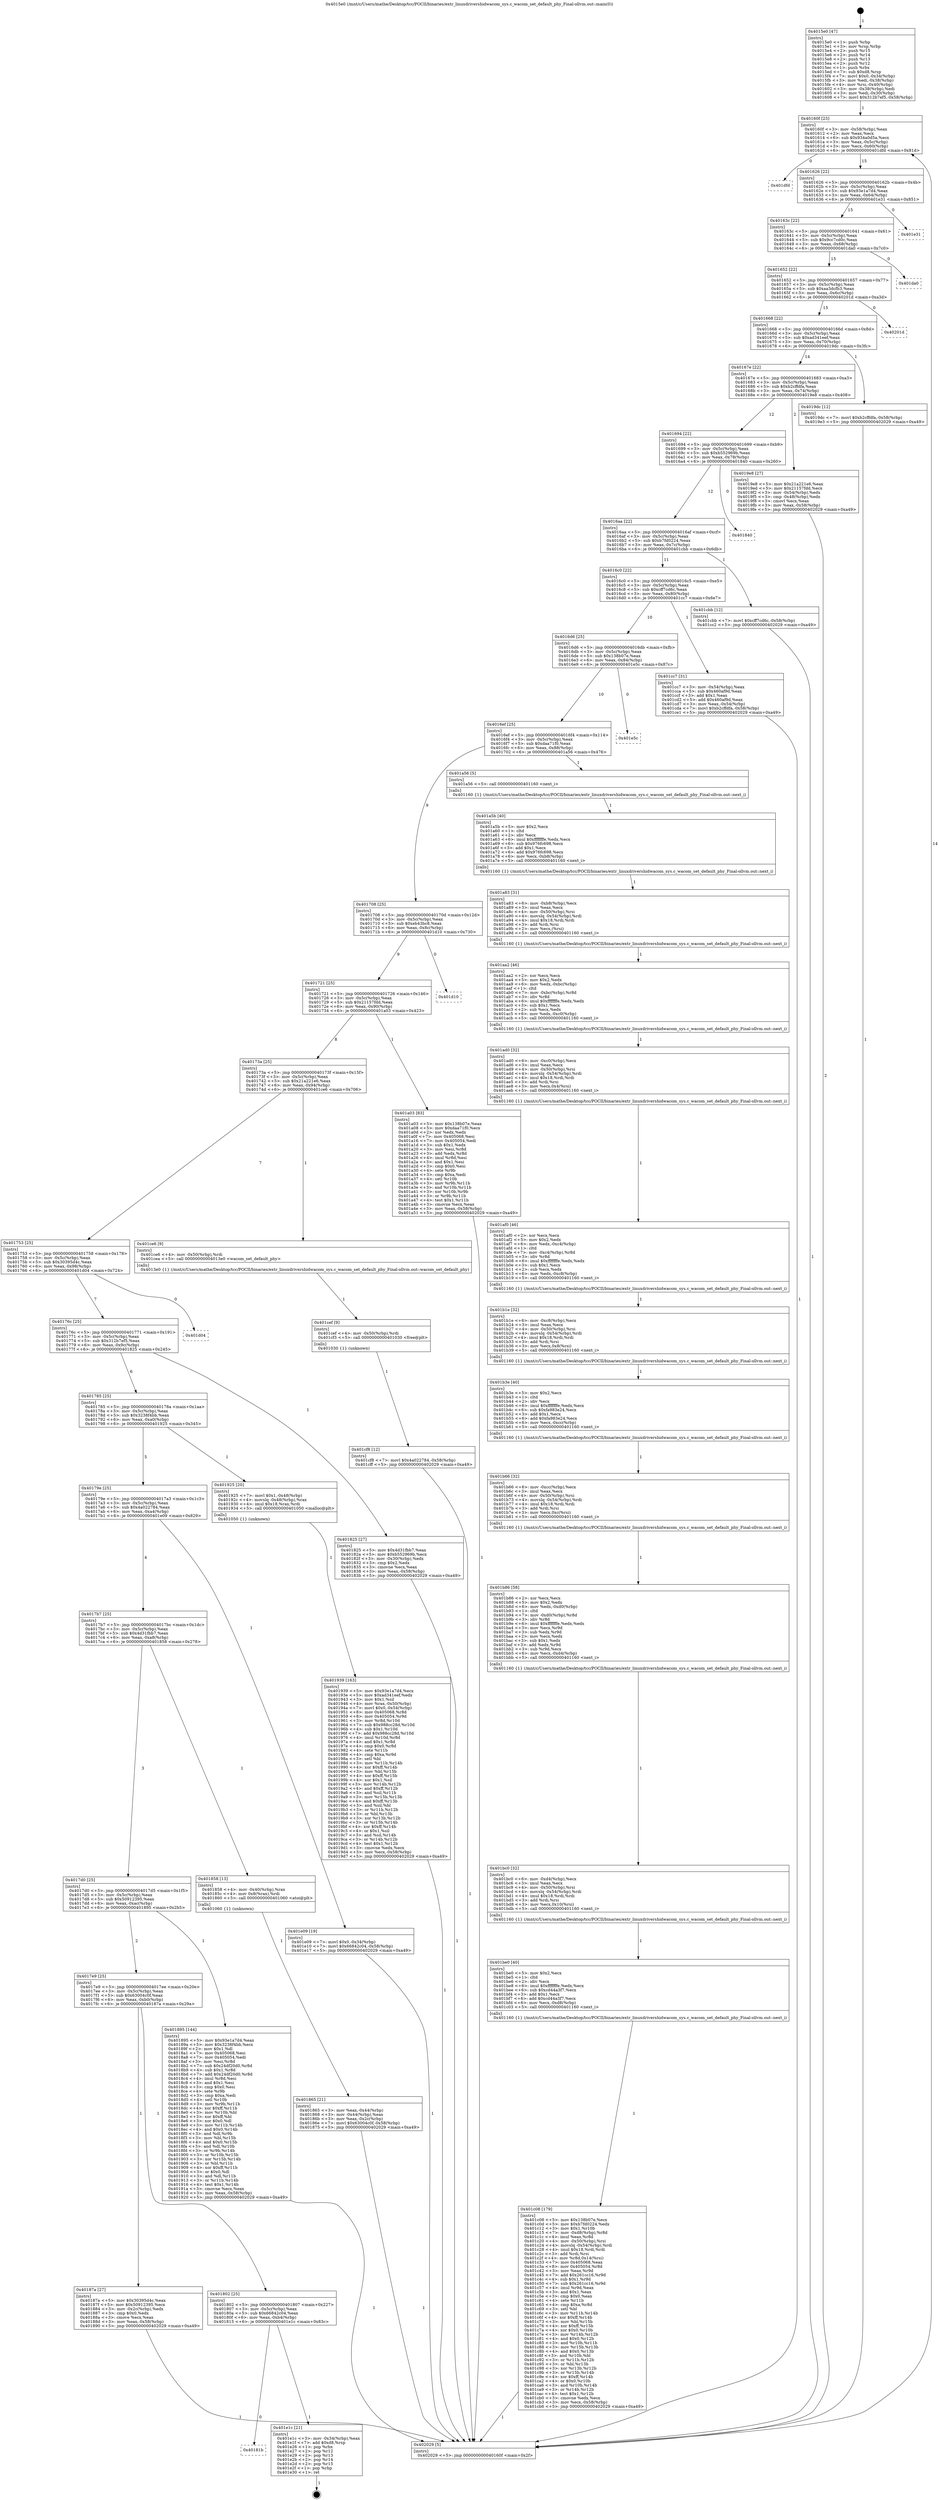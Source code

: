 digraph "0x4015e0" {
  label = "0x4015e0 (/mnt/c/Users/mathe/Desktop/tcc/POCII/binaries/extr_linuxdrivershidwacom_sys.c_wacom_set_default_phy_Final-ollvm.out::main(0))"
  labelloc = "t"
  node[shape=record]

  Entry [label="",width=0.3,height=0.3,shape=circle,fillcolor=black,style=filled]
  "0x40160f" [label="{
     0x40160f [23]\l
     | [instrs]\l
     &nbsp;&nbsp;0x40160f \<+3\>: mov -0x58(%rbp),%eax\l
     &nbsp;&nbsp;0x401612 \<+2\>: mov %eax,%ecx\l
     &nbsp;&nbsp;0x401614 \<+6\>: sub $0x934a0d5a,%ecx\l
     &nbsp;&nbsp;0x40161a \<+3\>: mov %eax,-0x5c(%rbp)\l
     &nbsp;&nbsp;0x40161d \<+3\>: mov %ecx,-0x60(%rbp)\l
     &nbsp;&nbsp;0x401620 \<+6\>: je 0000000000401dfd \<main+0x81d\>\l
  }"]
  "0x401dfd" [label="{
     0x401dfd\l
  }", style=dashed]
  "0x401626" [label="{
     0x401626 [22]\l
     | [instrs]\l
     &nbsp;&nbsp;0x401626 \<+5\>: jmp 000000000040162b \<main+0x4b\>\l
     &nbsp;&nbsp;0x40162b \<+3\>: mov -0x5c(%rbp),%eax\l
     &nbsp;&nbsp;0x40162e \<+5\>: sub $0x93e1a7d4,%eax\l
     &nbsp;&nbsp;0x401633 \<+3\>: mov %eax,-0x64(%rbp)\l
     &nbsp;&nbsp;0x401636 \<+6\>: je 0000000000401e31 \<main+0x851\>\l
  }"]
  Exit [label="",width=0.3,height=0.3,shape=circle,fillcolor=black,style=filled,peripheries=2]
  "0x401e31" [label="{
     0x401e31\l
  }", style=dashed]
  "0x40163c" [label="{
     0x40163c [22]\l
     | [instrs]\l
     &nbsp;&nbsp;0x40163c \<+5\>: jmp 0000000000401641 \<main+0x61\>\l
     &nbsp;&nbsp;0x401641 \<+3\>: mov -0x5c(%rbp),%eax\l
     &nbsp;&nbsp;0x401644 \<+5\>: sub $0x9cc7cd0c,%eax\l
     &nbsp;&nbsp;0x401649 \<+3\>: mov %eax,-0x68(%rbp)\l
     &nbsp;&nbsp;0x40164c \<+6\>: je 0000000000401da0 \<main+0x7c0\>\l
  }"]
  "0x40181b" [label="{
     0x40181b\l
  }", style=dashed]
  "0x401da0" [label="{
     0x401da0\l
  }", style=dashed]
  "0x401652" [label="{
     0x401652 [22]\l
     | [instrs]\l
     &nbsp;&nbsp;0x401652 \<+5\>: jmp 0000000000401657 \<main+0x77\>\l
     &nbsp;&nbsp;0x401657 \<+3\>: mov -0x5c(%rbp),%eax\l
     &nbsp;&nbsp;0x40165a \<+5\>: sub $0xaa3dcfb3,%eax\l
     &nbsp;&nbsp;0x40165f \<+3\>: mov %eax,-0x6c(%rbp)\l
     &nbsp;&nbsp;0x401662 \<+6\>: je 000000000040201d \<main+0xa3d\>\l
  }"]
  "0x401e1c" [label="{
     0x401e1c [21]\l
     | [instrs]\l
     &nbsp;&nbsp;0x401e1c \<+3\>: mov -0x34(%rbp),%eax\l
     &nbsp;&nbsp;0x401e1f \<+7\>: add $0xd8,%rsp\l
     &nbsp;&nbsp;0x401e26 \<+1\>: pop %rbx\l
     &nbsp;&nbsp;0x401e27 \<+2\>: pop %r12\l
     &nbsp;&nbsp;0x401e29 \<+2\>: pop %r13\l
     &nbsp;&nbsp;0x401e2b \<+2\>: pop %r14\l
     &nbsp;&nbsp;0x401e2d \<+2\>: pop %r15\l
     &nbsp;&nbsp;0x401e2f \<+1\>: pop %rbp\l
     &nbsp;&nbsp;0x401e30 \<+1\>: ret\l
  }"]
  "0x40201d" [label="{
     0x40201d\l
  }", style=dashed]
  "0x401668" [label="{
     0x401668 [22]\l
     | [instrs]\l
     &nbsp;&nbsp;0x401668 \<+5\>: jmp 000000000040166d \<main+0x8d\>\l
     &nbsp;&nbsp;0x40166d \<+3\>: mov -0x5c(%rbp),%eax\l
     &nbsp;&nbsp;0x401670 \<+5\>: sub $0xad341eef,%eax\l
     &nbsp;&nbsp;0x401675 \<+3\>: mov %eax,-0x70(%rbp)\l
     &nbsp;&nbsp;0x401678 \<+6\>: je 00000000004019dc \<main+0x3fc\>\l
  }"]
  "0x401cf8" [label="{
     0x401cf8 [12]\l
     | [instrs]\l
     &nbsp;&nbsp;0x401cf8 \<+7\>: movl $0x4a022784,-0x58(%rbp)\l
     &nbsp;&nbsp;0x401cff \<+5\>: jmp 0000000000402029 \<main+0xa49\>\l
  }"]
  "0x4019dc" [label="{
     0x4019dc [12]\l
     | [instrs]\l
     &nbsp;&nbsp;0x4019dc \<+7\>: movl $0xb2cffdfa,-0x58(%rbp)\l
     &nbsp;&nbsp;0x4019e3 \<+5\>: jmp 0000000000402029 \<main+0xa49\>\l
  }"]
  "0x40167e" [label="{
     0x40167e [22]\l
     | [instrs]\l
     &nbsp;&nbsp;0x40167e \<+5\>: jmp 0000000000401683 \<main+0xa3\>\l
     &nbsp;&nbsp;0x401683 \<+3\>: mov -0x5c(%rbp),%eax\l
     &nbsp;&nbsp;0x401686 \<+5\>: sub $0xb2cffdfa,%eax\l
     &nbsp;&nbsp;0x40168b \<+3\>: mov %eax,-0x74(%rbp)\l
     &nbsp;&nbsp;0x40168e \<+6\>: je 00000000004019e8 \<main+0x408\>\l
  }"]
  "0x401cef" [label="{
     0x401cef [9]\l
     | [instrs]\l
     &nbsp;&nbsp;0x401cef \<+4\>: mov -0x50(%rbp),%rdi\l
     &nbsp;&nbsp;0x401cf3 \<+5\>: call 0000000000401030 \<free@plt\>\l
     | [calls]\l
     &nbsp;&nbsp;0x401030 \{1\} (unknown)\l
  }"]
  "0x4019e8" [label="{
     0x4019e8 [27]\l
     | [instrs]\l
     &nbsp;&nbsp;0x4019e8 \<+5\>: mov $0x21a221e6,%eax\l
     &nbsp;&nbsp;0x4019ed \<+5\>: mov $0x21157fdd,%ecx\l
     &nbsp;&nbsp;0x4019f2 \<+3\>: mov -0x54(%rbp),%edx\l
     &nbsp;&nbsp;0x4019f5 \<+3\>: cmp -0x48(%rbp),%edx\l
     &nbsp;&nbsp;0x4019f8 \<+3\>: cmovl %ecx,%eax\l
     &nbsp;&nbsp;0x4019fb \<+3\>: mov %eax,-0x58(%rbp)\l
     &nbsp;&nbsp;0x4019fe \<+5\>: jmp 0000000000402029 \<main+0xa49\>\l
  }"]
  "0x401694" [label="{
     0x401694 [22]\l
     | [instrs]\l
     &nbsp;&nbsp;0x401694 \<+5\>: jmp 0000000000401699 \<main+0xb9\>\l
     &nbsp;&nbsp;0x401699 \<+3\>: mov -0x5c(%rbp),%eax\l
     &nbsp;&nbsp;0x40169c \<+5\>: sub $0xb552969b,%eax\l
     &nbsp;&nbsp;0x4016a1 \<+3\>: mov %eax,-0x78(%rbp)\l
     &nbsp;&nbsp;0x4016a4 \<+6\>: je 0000000000401840 \<main+0x260\>\l
  }"]
  "0x401c08" [label="{
     0x401c08 [179]\l
     | [instrs]\l
     &nbsp;&nbsp;0x401c08 \<+5\>: mov $0x138b07e,%ecx\l
     &nbsp;&nbsp;0x401c0d \<+5\>: mov $0xb7fd0224,%edx\l
     &nbsp;&nbsp;0x401c12 \<+3\>: mov $0x1,%r10b\l
     &nbsp;&nbsp;0x401c15 \<+7\>: mov -0xd8(%rbp),%r8d\l
     &nbsp;&nbsp;0x401c1c \<+4\>: imul %eax,%r8d\l
     &nbsp;&nbsp;0x401c20 \<+4\>: mov -0x50(%rbp),%rsi\l
     &nbsp;&nbsp;0x401c24 \<+4\>: movslq -0x54(%rbp),%rdi\l
     &nbsp;&nbsp;0x401c28 \<+4\>: imul $0x18,%rdi,%rdi\l
     &nbsp;&nbsp;0x401c2c \<+3\>: add %rdi,%rsi\l
     &nbsp;&nbsp;0x401c2f \<+4\>: mov %r8d,0x14(%rsi)\l
     &nbsp;&nbsp;0x401c33 \<+7\>: mov 0x405068,%eax\l
     &nbsp;&nbsp;0x401c3a \<+8\>: mov 0x405054,%r8d\l
     &nbsp;&nbsp;0x401c42 \<+3\>: mov %eax,%r9d\l
     &nbsp;&nbsp;0x401c45 \<+7\>: add $0x261cc16,%r9d\l
     &nbsp;&nbsp;0x401c4c \<+4\>: sub $0x1,%r9d\l
     &nbsp;&nbsp;0x401c50 \<+7\>: sub $0x261cc16,%r9d\l
     &nbsp;&nbsp;0x401c57 \<+4\>: imul %r9d,%eax\l
     &nbsp;&nbsp;0x401c5b \<+3\>: and $0x1,%eax\l
     &nbsp;&nbsp;0x401c5e \<+3\>: cmp $0x0,%eax\l
     &nbsp;&nbsp;0x401c61 \<+4\>: sete %r11b\l
     &nbsp;&nbsp;0x401c65 \<+4\>: cmp $0xa,%r8d\l
     &nbsp;&nbsp;0x401c69 \<+3\>: setl %bl\l
     &nbsp;&nbsp;0x401c6c \<+3\>: mov %r11b,%r14b\l
     &nbsp;&nbsp;0x401c6f \<+4\>: xor $0xff,%r14b\l
     &nbsp;&nbsp;0x401c73 \<+3\>: mov %bl,%r15b\l
     &nbsp;&nbsp;0x401c76 \<+4\>: xor $0xff,%r15b\l
     &nbsp;&nbsp;0x401c7a \<+4\>: xor $0x0,%r10b\l
     &nbsp;&nbsp;0x401c7e \<+3\>: mov %r14b,%r12b\l
     &nbsp;&nbsp;0x401c81 \<+4\>: and $0x0,%r12b\l
     &nbsp;&nbsp;0x401c85 \<+3\>: and %r10b,%r11b\l
     &nbsp;&nbsp;0x401c88 \<+3\>: mov %r15b,%r13b\l
     &nbsp;&nbsp;0x401c8b \<+4\>: and $0x0,%r13b\l
     &nbsp;&nbsp;0x401c8f \<+3\>: and %r10b,%bl\l
     &nbsp;&nbsp;0x401c92 \<+3\>: or %r11b,%r12b\l
     &nbsp;&nbsp;0x401c95 \<+3\>: or %bl,%r13b\l
     &nbsp;&nbsp;0x401c98 \<+3\>: xor %r13b,%r12b\l
     &nbsp;&nbsp;0x401c9b \<+3\>: or %r15b,%r14b\l
     &nbsp;&nbsp;0x401c9e \<+4\>: xor $0xff,%r14b\l
     &nbsp;&nbsp;0x401ca2 \<+4\>: or $0x0,%r10b\l
     &nbsp;&nbsp;0x401ca6 \<+3\>: and %r10b,%r14b\l
     &nbsp;&nbsp;0x401ca9 \<+3\>: or %r14b,%r12b\l
     &nbsp;&nbsp;0x401cac \<+4\>: test $0x1,%r12b\l
     &nbsp;&nbsp;0x401cb0 \<+3\>: cmovne %edx,%ecx\l
     &nbsp;&nbsp;0x401cb3 \<+3\>: mov %ecx,-0x58(%rbp)\l
     &nbsp;&nbsp;0x401cb6 \<+5\>: jmp 0000000000402029 \<main+0xa49\>\l
  }"]
  "0x401840" [label="{
     0x401840\l
  }", style=dashed]
  "0x4016aa" [label="{
     0x4016aa [22]\l
     | [instrs]\l
     &nbsp;&nbsp;0x4016aa \<+5\>: jmp 00000000004016af \<main+0xcf\>\l
     &nbsp;&nbsp;0x4016af \<+3\>: mov -0x5c(%rbp),%eax\l
     &nbsp;&nbsp;0x4016b2 \<+5\>: sub $0xb7fd0224,%eax\l
     &nbsp;&nbsp;0x4016b7 \<+3\>: mov %eax,-0x7c(%rbp)\l
     &nbsp;&nbsp;0x4016ba \<+6\>: je 0000000000401cbb \<main+0x6db\>\l
  }"]
  "0x401be0" [label="{
     0x401be0 [40]\l
     | [instrs]\l
     &nbsp;&nbsp;0x401be0 \<+5\>: mov $0x2,%ecx\l
     &nbsp;&nbsp;0x401be5 \<+1\>: cltd\l
     &nbsp;&nbsp;0x401be6 \<+2\>: idiv %ecx\l
     &nbsp;&nbsp;0x401be8 \<+6\>: imul $0xfffffffe,%edx,%ecx\l
     &nbsp;&nbsp;0x401bee \<+6\>: sub $0xcd44a3f7,%ecx\l
     &nbsp;&nbsp;0x401bf4 \<+3\>: add $0x1,%ecx\l
     &nbsp;&nbsp;0x401bf7 \<+6\>: add $0xcd44a3f7,%ecx\l
     &nbsp;&nbsp;0x401bfd \<+6\>: mov %ecx,-0xd8(%rbp)\l
     &nbsp;&nbsp;0x401c03 \<+5\>: call 0000000000401160 \<next_i\>\l
     | [calls]\l
     &nbsp;&nbsp;0x401160 \{1\} (/mnt/c/Users/mathe/Desktop/tcc/POCII/binaries/extr_linuxdrivershidwacom_sys.c_wacom_set_default_phy_Final-ollvm.out::next_i)\l
  }"]
  "0x401cbb" [label="{
     0x401cbb [12]\l
     | [instrs]\l
     &nbsp;&nbsp;0x401cbb \<+7\>: movl $0xcff7cd6c,-0x58(%rbp)\l
     &nbsp;&nbsp;0x401cc2 \<+5\>: jmp 0000000000402029 \<main+0xa49\>\l
  }"]
  "0x4016c0" [label="{
     0x4016c0 [22]\l
     | [instrs]\l
     &nbsp;&nbsp;0x4016c0 \<+5\>: jmp 00000000004016c5 \<main+0xe5\>\l
     &nbsp;&nbsp;0x4016c5 \<+3\>: mov -0x5c(%rbp),%eax\l
     &nbsp;&nbsp;0x4016c8 \<+5\>: sub $0xcff7cd6c,%eax\l
     &nbsp;&nbsp;0x4016cd \<+3\>: mov %eax,-0x80(%rbp)\l
     &nbsp;&nbsp;0x4016d0 \<+6\>: je 0000000000401cc7 \<main+0x6e7\>\l
  }"]
  "0x401bc0" [label="{
     0x401bc0 [32]\l
     | [instrs]\l
     &nbsp;&nbsp;0x401bc0 \<+6\>: mov -0xd4(%rbp),%ecx\l
     &nbsp;&nbsp;0x401bc6 \<+3\>: imul %eax,%ecx\l
     &nbsp;&nbsp;0x401bc9 \<+4\>: mov -0x50(%rbp),%rsi\l
     &nbsp;&nbsp;0x401bcd \<+4\>: movslq -0x54(%rbp),%rdi\l
     &nbsp;&nbsp;0x401bd1 \<+4\>: imul $0x18,%rdi,%rdi\l
     &nbsp;&nbsp;0x401bd5 \<+3\>: add %rdi,%rsi\l
     &nbsp;&nbsp;0x401bd8 \<+3\>: mov %ecx,0x10(%rsi)\l
     &nbsp;&nbsp;0x401bdb \<+5\>: call 0000000000401160 \<next_i\>\l
     | [calls]\l
     &nbsp;&nbsp;0x401160 \{1\} (/mnt/c/Users/mathe/Desktop/tcc/POCII/binaries/extr_linuxdrivershidwacom_sys.c_wacom_set_default_phy_Final-ollvm.out::next_i)\l
  }"]
  "0x401cc7" [label="{
     0x401cc7 [31]\l
     | [instrs]\l
     &nbsp;&nbsp;0x401cc7 \<+3\>: mov -0x54(%rbp),%eax\l
     &nbsp;&nbsp;0x401cca \<+5\>: sub $0x460af9d,%eax\l
     &nbsp;&nbsp;0x401ccf \<+3\>: add $0x1,%eax\l
     &nbsp;&nbsp;0x401cd2 \<+5\>: add $0x460af9d,%eax\l
     &nbsp;&nbsp;0x401cd7 \<+3\>: mov %eax,-0x54(%rbp)\l
     &nbsp;&nbsp;0x401cda \<+7\>: movl $0xb2cffdfa,-0x58(%rbp)\l
     &nbsp;&nbsp;0x401ce1 \<+5\>: jmp 0000000000402029 \<main+0xa49\>\l
  }"]
  "0x4016d6" [label="{
     0x4016d6 [25]\l
     | [instrs]\l
     &nbsp;&nbsp;0x4016d6 \<+5\>: jmp 00000000004016db \<main+0xfb\>\l
     &nbsp;&nbsp;0x4016db \<+3\>: mov -0x5c(%rbp),%eax\l
     &nbsp;&nbsp;0x4016de \<+5\>: sub $0x138b07e,%eax\l
     &nbsp;&nbsp;0x4016e3 \<+6\>: mov %eax,-0x84(%rbp)\l
     &nbsp;&nbsp;0x4016e9 \<+6\>: je 0000000000401e5c \<main+0x87c\>\l
  }"]
  "0x401b86" [label="{
     0x401b86 [58]\l
     | [instrs]\l
     &nbsp;&nbsp;0x401b86 \<+2\>: xor %ecx,%ecx\l
     &nbsp;&nbsp;0x401b88 \<+5\>: mov $0x2,%edx\l
     &nbsp;&nbsp;0x401b8d \<+6\>: mov %edx,-0xd0(%rbp)\l
     &nbsp;&nbsp;0x401b93 \<+1\>: cltd\l
     &nbsp;&nbsp;0x401b94 \<+7\>: mov -0xd0(%rbp),%r8d\l
     &nbsp;&nbsp;0x401b9b \<+3\>: idiv %r8d\l
     &nbsp;&nbsp;0x401b9e \<+6\>: imul $0xfffffffe,%edx,%edx\l
     &nbsp;&nbsp;0x401ba4 \<+3\>: mov %ecx,%r9d\l
     &nbsp;&nbsp;0x401ba7 \<+3\>: sub %edx,%r9d\l
     &nbsp;&nbsp;0x401baa \<+2\>: mov %ecx,%edx\l
     &nbsp;&nbsp;0x401bac \<+3\>: sub $0x1,%edx\l
     &nbsp;&nbsp;0x401baf \<+3\>: add %edx,%r9d\l
     &nbsp;&nbsp;0x401bb2 \<+3\>: sub %r9d,%ecx\l
     &nbsp;&nbsp;0x401bb5 \<+6\>: mov %ecx,-0xd4(%rbp)\l
     &nbsp;&nbsp;0x401bbb \<+5\>: call 0000000000401160 \<next_i\>\l
     | [calls]\l
     &nbsp;&nbsp;0x401160 \{1\} (/mnt/c/Users/mathe/Desktop/tcc/POCII/binaries/extr_linuxdrivershidwacom_sys.c_wacom_set_default_phy_Final-ollvm.out::next_i)\l
  }"]
  "0x401e5c" [label="{
     0x401e5c\l
  }", style=dashed]
  "0x4016ef" [label="{
     0x4016ef [25]\l
     | [instrs]\l
     &nbsp;&nbsp;0x4016ef \<+5\>: jmp 00000000004016f4 \<main+0x114\>\l
     &nbsp;&nbsp;0x4016f4 \<+3\>: mov -0x5c(%rbp),%eax\l
     &nbsp;&nbsp;0x4016f7 \<+5\>: sub $0xdaa71f0,%eax\l
     &nbsp;&nbsp;0x4016fc \<+6\>: mov %eax,-0x88(%rbp)\l
     &nbsp;&nbsp;0x401702 \<+6\>: je 0000000000401a56 \<main+0x476\>\l
  }"]
  "0x401b66" [label="{
     0x401b66 [32]\l
     | [instrs]\l
     &nbsp;&nbsp;0x401b66 \<+6\>: mov -0xcc(%rbp),%ecx\l
     &nbsp;&nbsp;0x401b6c \<+3\>: imul %eax,%ecx\l
     &nbsp;&nbsp;0x401b6f \<+4\>: mov -0x50(%rbp),%rsi\l
     &nbsp;&nbsp;0x401b73 \<+4\>: movslq -0x54(%rbp),%rdi\l
     &nbsp;&nbsp;0x401b77 \<+4\>: imul $0x18,%rdi,%rdi\l
     &nbsp;&nbsp;0x401b7b \<+3\>: add %rdi,%rsi\l
     &nbsp;&nbsp;0x401b7e \<+3\>: mov %ecx,0xc(%rsi)\l
     &nbsp;&nbsp;0x401b81 \<+5\>: call 0000000000401160 \<next_i\>\l
     | [calls]\l
     &nbsp;&nbsp;0x401160 \{1\} (/mnt/c/Users/mathe/Desktop/tcc/POCII/binaries/extr_linuxdrivershidwacom_sys.c_wacom_set_default_phy_Final-ollvm.out::next_i)\l
  }"]
  "0x401a56" [label="{
     0x401a56 [5]\l
     | [instrs]\l
     &nbsp;&nbsp;0x401a56 \<+5\>: call 0000000000401160 \<next_i\>\l
     | [calls]\l
     &nbsp;&nbsp;0x401160 \{1\} (/mnt/c/Users/mathe/Desktop/tcc/POCII/binaries/extr_linuxdrivershidwacom_sys.c_wacom_set_default_phy_Final-ollvm.out::next_i)\l
  }"]
  "0x401708" [label="{
     0x401708 [25]\l
     | [instrs]\l
     &nbsp;&nbsp;0x401708 \<+5\>: jmp 000000000040170d \<main+0x12d\>\l
     &nbsp;&nbsp;0x40170d \<+3\>: mov -0x5c(%rbp),%eax\l
     &nbsp;&nbsp;0x401710 \<+5\>: sub $0xeb43bc8,%eax\l
     &nbsp;&nbsp;0x401715 \<+6\>: mov %eax,-0x8c(%rbp)\l
     &nbsp;&nbsp;0x40171b \<+6\>: je 0000000000401d10 \<main+0x730\>\l
  }"]
  "0x401b3e" [label="{
     0x401b3e [40]\l
     | [instrs]\l
     &nbsp;&nbsp;0x401b3e \<+5\>: mov $0x2,%ecx\l
     &nbsp;&nbsp;0x401b43 \<+1\>: cltd\l
     &nbsp;&nbsp;0x401b44 \<+2\>: idiv %ecx\l
     &nbsp;&nbsp;0x401b46 \<+6\>: imul $0xfffffffe,%edx,%ecx\l
     &nbsp;&nbsp;0x401b4c \<+6\>: sub $0xfa983e24,%ecx\l
     &nbsp;&nbsp;0x401b52 \<+3\>: add $0x1,%ecx\l
     &nbsp;&nbsp;0x401b55 \<+6\>: add $0xfa983e24,%ecx\l
     &nbsp;&nbsp;0x401b5b \<+6\>: mov %ecx,-0xcc(%rbp)\l
     &nbsp;&nbsp;0x401b61 \<+5\>: call 0000000000401160 \<next_i\>\l
     | [calls]\l
     &nbsp;&nbsp;0x401160 \{1\} (/mnt/c/Users/mathe/Desktop/tcc/POCII/binaries/extr_linuxdrivershidwacom_sys.c_wacom_set_default_phy_Final-ollvm.out::next_i)\l
  }"]
  "0x401d10" [label="{
     0x401d10\l
  }", style=dashed]
  "0x401721" [label="{
     0x401721 [25]\l
     | [instrs]\l
     &nbsp;&nbsp;0x401721 \<+5\>: jmp 0000000000401726 \<main+0x146\>\l
     &nbsp;&nbsp;0x401726 \<+3\>: mov -0x5c(%rbp),%eax\l
     &nbsp;&nbsp;0x401729 \<+5\>: sub $0x21157fdd,%eax\l
     &nbsp;&nbsp;0x40172e \<+6\>: mov %eax,-0x90(%rbp)\l
     &nbsp;&nbsp;0x401734 \<+6\>: je 0000000000401a03 \<main+0x423\>\l
  }"]
  "0x401b1e" [label="{
     0x401b1e [32]\l
     | [instrs]\l
     &nbsp;&nbsp;0x401b1e \<+6\>: mov -0xc8(%rbp),%ecx\l
     &nbsp;&nbsp;0x401b24 \<+3\>: imul %eax,%ecx\l
     &nbsp;&nbsp;0x401b27 \<+4\>: mov -0x50(%rbp),%rsi\l
     &nbsp;&nbsp;0x401b2b \<+4\>: movslq -0x54(%rbp),%rdi\l
     &nbsp;&nbsp;0x401b2f \<+4\>: imul $0x18,%rdi,%rdi\l
     &nbsp;&nbsp;0x401b33 \<+3\>: add %rdi,%rsi\l
     &nbsp;&nbsp;0x401b36 \<+3\>: mov %ecx,0x8(%rsi)\l
     &nbsp;&nbsp;0x401b39 \<+5\>: call 0000000000401160 \<next_i\>\l
     | [calls]\l
     &nbsp;&nbsp;0x401160 \{1\} (/mnt/c/Users/mathe/Desktop/tcc/POCII/binaries/extr_linuxdrivershidwacom_sys.c_wacom_set_default_phy_Final-ollvm.out::next_i)\l
  }"]
  "0x401a03" [label="{
     0x401a03 [83]\l
     | [instrs]\l
     &nbsp;&nbsp;0x401a03 \<+5\>: mov $0x138b07e,%eax\l
     &nbsp;&nbsp;0x401a08 \<+5\>: mov $0xdaa71f0,%ecx\l
     &nbsp;&nbsp;0x401a0d \<+2\>: xor %edx,%edx\l
     &nbsp;&nbsp;0x401a0f \<+7\>: mov 0x405068,%esi\l
     &nbsp;&nbsp;0x401a16 \<+7\>: mov 0x405054,%edi\l
     &nbsp;&nbsp;0x401a1d \<+3\>: sub $0x1,%edx\l
     &nbsp;&nbsp;0x401a20 \<+3\>: mov %esi,%r8d\l
     &nbsp;&nbsp;0x401a23 \<+3\>: add %edx,%r8d\l
     &nbsp;&nbsp;0x401a26 \<+4\>: imul %r8d,%esi\l
     &nbsp;&nbsp;0x401a2a \<+3\>: and $0x1,%esi\l
     &nbsp;&nbsp;0x401a2d \<+3\>: cmp $0x0,%esi\l
     &nbsp;&nbsp;0x401a30 \<+4\>: sete %r9b\l
     &nbsp;&nbsp;0x401a34 \<+3\>: cmp $0xa,%edi\l
     &nbsp;&nbsp;0x401a37 \<+4\>: setl %r10b\l
     &nbsp;&nbsp;0x401a3b \<+3\>: mov %r9b,%r11b\l
     &nbsp;&nbsp;0x401a3e \<+3\>: and %r10b,%r11b\l
     &nbsp;&nbsp;0x401a41 \<+3\>: xor %r10b,%r9b\l
     &nbsp;&nbsp;0x401a44 \<+3\>: or %r9b,%r11b\l
     &nbsp;&nbsp;0x401a47 \<+4\>: test $0x1,%r11b\l
     &nbsp;&nbsp;0x401a4b \<+3\>: cmovne %ecx,%eax\l
     &nbsp;&nbsp;0x401a4e \<+3\>: mov %eax,-0x58(%rbp)\l
     &nbsp;&nbsp;0x401a51 \<+5\>: jmp 0000000000402029 \<main+0xa49\>\l
  }"]
  "0x40173a" [label="{
     0x40173a [25]\l
     | [instrs]\l
     &nbsp;&nbsp;0x40173a \<+5\>: jmp 000000000040173f \<main+0x15f\>\l
     &nbsp;&nbsp;0x40173f \<+3\>: mov -0x5c(%rbp),%eax\l
     &nbsp;&nbsp;0x401742 \<+5\>: sub $0x21a221e6,%eax\l
     &nbsp;&nbsp;0x401747 \<+6\>: mov %eax,-0x94(%rbp)\l
     &nbsp;&nbsp;0x40174d \<+6\>: je 0000000000401ce6 \<main+0x706\>\l
  }"]
  "0x401af0" [label="{
     0x401af0 [46]\l
     | [instrs]\l
     &nbsp;&nbsp;0x401af0 \<+2\>: xor %ecx,%ecx\l
     &nbsp;&nbsp;0x401af2 \<+5\>: mov $0x2,%edx\l
     &nbsp;&nbsp;0x401af7 \<+6\>: mov %edx,-0xc4(%rbp)\l
     &nbsp;&nbsp;0x401afd \<+1\>: cltd\l
     &nbsp;&nbsp;0x401afe \<+7\>: mov -0xc4(%rbp),%r8d\l
     &nbsp;&nbsp;0x401b05 \<+3\>: idiv %r8d\l
     &nbsp;&nbsp;0x401b08 \<+6\>: imul $0xfffffffe,%edx,%edx\l
     &nbsp;&nbsp;0x401b0e \<+3\>: sub $0x1,%ecx\l
     &nbsp;&nbsp;0x401b11 \<+2\>: sub %ecx,%edx\l
     &nbsp;&nbsp;0x401b13 \<+6\>: mov %edx,-0xc8(%rbp)\l
     &nbsp;&nbsp;0x401b19 \<+5\>: call 0000000000401160 \<next_i\>\l
     | [calls]\l
     &nbsp;&nbsp;0x401160 \{1\} (/mnt/c/Users/mathe/Desktop/tcc/POCII/binaries/extr_linuxdrivershidwacom_sys.c_wacom_set_default_phy_Final-ollvm.out::next_i)\l
  }"]
  "0x401ce6" [label="{
     0x401ce6 [9]\l
     | [instrs]\l
     &nbsp;&nbsp;0x401ce6 \<+4\>: mov -0x50(%rbp),%rdi\l
     &nbsp;&nbsp;0x401cea \<+5\>: call 00000000004013e0 \<wacom_set_default_phy\>\l
     | [calls]\l
     &nbsp;&nbsp;0x4013e0 \{1\} (/mnt/c/Users/mathe/Desktop/tcc/POCII/binaries/extr_linuxdrivershidwacom_sys.c_wacom_set_default_phy_Final-ollvm.out::wacom_set_default_phy)\l
  }"]
  "0x401753" [label="{
     0x401753 [25]\l
     | [instrs]\l
     &nbsp;&nbsp;0x401753 \<+5\>: jmp 0000000000401758 \<main+0x178\>\l
     &nbsp;&nbsp;0x401758 \<+3\>: mov -0x5c(%rbp),%eax\l
     &nbsp;&nbsp;0x40175b \<+5\>: sub $0x30395d4c,%eax\l
     &nbsp;&nbsp;0x401760 \<+6\>: mov %eax,-0x98(%rbp)\l
     &nbsp;&nbsp;0x401766 \<+6\>: je 0000000000401d04 \<main+0x724\>\l
  }"]
  "0x401ad0" [label="{
     0x401ad0 [32]\l
     | [instrs]\l
     &nbsp;&nbsp;0x401ad0 \<+6\>: mov -0xc0(%rbp),%ecx\l
     &nbsp;&nbsp;0x401ad6 \<+3\>: imul %eax,%ecx\l
     &nbsp;&nbsp;0x401ad9 \<+4\>: mov -0x50(%rbp),%rsi\l
     &nbsp;&nbsp;0x401add \<+4\>: movslq -0x54(%rbp),%rdi\l
     &nbsp;&nbsp;0x401ae1 \<+4\>: imul $0x18,%rdi,%rdi\l
     &nbsp;&nbsp;0x401ae5 \<+3\>: add %rdi,%rsi\l
     &nbsp;&nbsp;0x401ae8 \<+3\>: mov %ecx,0x4(%rsi)\l
     &nbsp;&nbsp;0x401aeb \<+5\>: call 0000000000401160 \<next_i\>\l
     | [calls]\l
     &nbsp;&nbsp;0x401160 \{1\} (/mnt/c/Users/mathe/Desktop/tcc/POCII/binaries/extr_linuxdrivershidwacom_sys.c_wacom_set_default_phy_Final-ollvm.out::next_i)\l
  }"]
  "0x401d04" [label="{
     0x401d04\l
  }", style=dashed]
  "0x40176c" [label="{
     0x40176c [25]\l
     | [instrs]\l
     &nbsp;&nbsp;0x40176c \<+5\>: jmp 0000000000401771 \<main+0x191\>\l
     &nbsp;&nbsp;0x401771 \<+3\>: mov -0x5c(%rbp),%eax\l
     &nbsp;&nbsp;0x401774 \<+5\>: sub $0x312b7ef5,%eax\l
     &nbsp;&nbsp;0x401779 \<+6\>: mov %eax,-0x9c(%rbp)\l
     &nbsp;&nbsp;0x40177f \<+6\>: je 0000000000401825 \<main+0x245\>\l
  }"]
  "0x401aa2" [label="{
     0x401aa2 [46]\l
     | [instrs]\l
     &nbsp;&nbsp;0x401aa2 \<+2\>: xor %ecx,%ecx\l
     &nbsp;&nbsp;0x401aa4 \<+5\>: mov $0x2,%edx\l
     &nbsp;&nbsp;0x401aa9 \<+6\>: mov %edx,-0xbc(%rbp)\l
     &nbsp;&nbsp;0x401aaf \<+1\>: cltd\l
     &nbsp;&nbsp;0x401ab0 \<+7\>: mov -0xbc(%rbp),%r8d\l
     &nbsp;&nbsp;0x401ab7 \<+3\>: idiv %r8d\l
     &nbsp;&nbsp;0x401aba \<+6\>: imul $0xfffffffe,%edx,%edx\l
     &nbsp;&nbsp;0x401ac0 \<+3\>: sub $0x1,%ecx\l
     &nbsp;&nbsp;0x401ac3 \<+2\>: sub %ecx,%edx\l
     &nbsp;&nbsp;0x401ac5 \<+6\>: mov %edx,-0xc0(%rbp)\l
     &nbsp;&nbsp;0x401acb \<+5\>: call 0000000000401160 \<next_i\>\l
     | [calls]\l
     &nbsp;&nbsp;0x401160 \{1\} (/mnt/c/Users/mathe/Desktop/tcc/POCII/binaries/extr_linuxdrivershidwacom_sys.c_wacom_set_default_phy_Final-ollvm.out::next_i)\l
  }"]
  "0x401825" [label="{
     0x401825 [27]\l
     | [instrs]\l
     &nbsp;&nbsp;0x401825 \<+5\>: mov $0x4d31fbb7,%eax\l
     &nbsp;&nbsp;0x40182a \<+5\>: mov $0xb552969b,%ecx\l
     &nbsp;&nbsp;0x40182f \<+3\>: mov -0x30(%rbp),%edx\l
     &nbsp;&nbsp;0x401832 \<+3\>: cmp $0x2,%edx\l
     &nbsp;&nbsp;0x401835 \<+3\>: cmovne %ecx,%eax\l
     &nbsp;&nbsp;0x401838 \<+3\>: mov %eax,-0x58(%rbp)\l
     &nbsp;&nbsp;0x40183b \<+5\>: jmp 0000000000402029 \<main+0xa49\>\l
  }"]
  "0x401785" [label="{
     0x401785 [25]\l
     | [instrs]\l
     &nbsp;&nbsp;0x401785 \<+5\>: jmp 000000000040178a \<main+0x1aa\>\l
     &nbsp;&nbsp;0x40178a \<+3\>: mov -0x5c(%rbp),%eax\l
     &nbsp;&nbsp;0x40178d \<+5\>: sub $0x3238f4bb,%eax\l
     &nbsp;&nbsp;0x401792 \<+6\>: mov %eax,-0xa0(%rbp)\l
     &nbsp;&nbsp;0x401798 \<+6\>: je 0000000000401925 \<main+0x345\>\l
  }"]
  "0x402029" [label="{
     0x402029 [5]\l
     | [instrs]\l
     &nbsp;&nbsp;0x402029 \<+5\>: jmp 000000000040160f \<main+0x2f\>\l
  }"]
  "0x4015e0" [label="{
     0x4015e0 [47]\l
     | [instrs]\l
     &nbsp;&nbsp;0x4015e0 \<+1\>: push %rbp\l
     &nbsp;&nbsp;0x4015e1 \<+3\>: mov %rsp,%rbp\l
     &nbsp;&nbsp;0x4015e4 \<+2\>: push %r15\l
     &nbsp;&nbsp;0x4015e6 \<+2\>: push %r14\l
     &nbsp;&nbsp;0x4015e8 \<+2\>: push %r13\l
     &nbsp;&nbsp;0x4015ea \<+2\>: push %r12\l
     &nbsp;&nbsp;0x4015ec \<+1\>: push %rbx\l
     &nbsp;&nbsp;0x4015ed \<+7\>: sub $0xd8,%rsp\l
     &nbsp;&nbsp;0x4015f4 \<+7\>: movl $0x0,-0x34(%rbp)\l
     &nbsp;&nbsp;0x4015fb \<+3\>: mov %edi,-0x38(%rbp)\l
     &nbsp;&nbsp;0x4015fe \<+4\>: mov %rsi,-0x40(%rbp)\l
     &nbsp;&nbsp;0x401602 \<+3\>: mov -0x38(%rbp),%edi\l
     &nbsp;&nbsp;0x401605 \<+3\>: mov %edi,-0x30(%rbp)\l
     &nbsp;&nbsp;0x401608 \<+7\>: movl $0x312b7ef5,-0x58(%rbp)\l
  }"]
  "0x401a83" [label="{
     0x401a83 [31]\l
     | [instrs]\l
     &nbsp;&nbsp;0x401a83 \<+6\>: mov -0xb8(%rbp),%ecx\l
     &nbsp;&nbsp;0x401a89 \<+3\>: imul %eax,%ecx\l
     &nbsp;&nbsp;0x401a8c \<+4\>: mov -0x50(%rbp),%rsi\l
     &nbsp;&nbsp;0x401a90 \<+4\>: movslq -0x54(%rbp),%rdi\l
     &nbsp;&nbsp;0x401a94 \<+4\>: imul $0x18,%rdi,%rdi\l
     &nbsp;&nbsp;0x401a98 \<+3\>: add %rdi,%rsi\l
     &nbsp;&nbsp;0x401a9b \<+2\>: mov %ecx,(%rsi)\l
     &nbsp;&nbsp;0x401a9d \<+5\>: call 0000000000401160 \<next_i\>\l
     | [calls]\l
     &nbsp;&nbsp;0x401160 \{1\} (/mnt/c/Users/mathe/Desktop/tcc/POCII/binaries/extr_linuxdrivershidwacom_sys.c_wacom_set_default_phy_Final-ollvm.out::next_i)\l
  }"]
  "0x401925" [label="{
     0x401925 [20]\l
     | [instrs]\l
     &nbsp;&nbsp;0x401925 \<+7\>: movl $0x1,-0x48(%rbp)\l
     &nbsp;&nbsp;0x40192c \<+4\>: movslq -0x48(%rbp),%rax\l
     &nbsp;&nbsp;0x401930 \<+4\>: imul $0x18,%rax,%rdi\l
     &nbsp;&nbsp;0x401934 \<+5\>: call 0000000000401050 \<malloc@plt\>\l
     | [calls]\l
     &nbsp;&nbsp;0x401050 \{1\} (unknown)\l
  }"]
  "0x40179e" [label="{
     0x40179e [25]\l
     | [instrs]\l
     &nbsp;&nbsp;0x40179e \<+5\>: jmp 00000000004017a3 \<main+0x1c3\>\l
     &nbsp;&nbsp;0x4017a3 \<+3\>: mov -0x5c(%rbp),%eax\l
     &nbsp;&nbsp;0x4017a6 \<+5\>: sub $0x4a022784,%eax\l
     &nbsp;&nbsp;0x4017ab \<+6\>: mov %eax,-0xa4(%rbp)\l
     &nbsp;&nbsp;0x4017b1 \<+6\>: je 0000000000401e09 \<main+0x829\>\l
  }"]
  "0x401a5b" [label="{
     0x401a5b [40]\l
     | [instrs]\l
     &nbsp;&nbsp;0x401a5b \<+5\>: mov $0x2,%ecx\l
     &nbsp;&nbsp;0x401a60 \<+1\>: cltd\l
     &nbsp;&nbsp;0x401a61 \<+2\>: idiv %ecx\l
     &nbsp;&nbsp;0x401a63 \<+6\>: imul $0xfffffffe,%edx,%ecx\l
     &nbsp;&nbsp;0x401a69 \<+6\>: sub $0x976fc698,%ecx\l
     &nbsp;&nbsp;0x401a6f \<+3\>: add $0x1,%ecx\l
     &nbsp;&nbsp;0x401a72 \<+6\>: add $0x976fc698,%ecx\l
     &nbsp;&nbsp;0x401a78 \<+6\>: mov %ecx,-0xb8(%rbp)\l
     &nbsp;&nbsp;0x401a7e \<+5\>: call 0000000000401160 \<next_i\>\l
     | [calls]\l
     &nbsp;&nbsp;0x401160 \{1\} (/mnt/c/Users/mathe/Desktop/tcc/POCII/binaries/extr_linuxdrivershidwacom_sys.c_wacom_set_default_phy_Final-ollvm.out::next_i)\l
  }"]
  "0x401e09" [label="{
     0x401e09 [19]\l
     | [instrs]\l
     &nbsp;&nbsp;0x401e09 \<+7\>: movl $0x0,-0x34(%rbp)\l
     &nbsp;&nbsp;0x401e10 \<+7\>: movl $0x66842c04,-0x58(%rbp)\l
     &nbsp;&nbsp;0x401e17 \<+5\>: jmp 0000000000402029 \<main+0xa49\>\l
  }"]
  "0x4017b7" [label="{
     0x4017b7 [25]\l
     | [instrs]\l
     &nbsp;&nbsp;0x4017b7 \<+5\>: jmp 00000000004017bc \<main+0x1dc\>\l
     &nbsp;&nbsp;0x4017bc \<+3\>: mov -0x5c(%rbp),%eax\l
     &nbsp;&nbsp;0x4017bf \<+5\>: sub $0x4d31fbb7,%eax\l
     &nbsp;&nbsp;0x4017c4 \<+6\>: mov %eax,-0xa8(%rbp)\l
     &nbsp;&nbsp;0x4017ca \<+6\>: je 0000000000401858 \<main+0x278\>\l
  }"]
  "0x401939" [label="{
     0x401939 [163]\l
     | [instrs]\l
     &nbsp;&nbsp;0x401939 \<+5\>: mov $0x93e1a7d4,%ecx\l
     &nbsp;&nbsp;0x40193e \<+5\>: mov $0xad341eef,%edx\l
     &nbsp;&nbsp;0x401943 \<+3\>: mov $0x1,%sil\l
     &nbsp;&nbsp;0x401946 \<+4\>: mov %rax,-0x50(%rbp)\l
     &nbsp;&nbsp;0x40194a \<+7\>: movl $0x0,-0x54(%rbp)\l
     &nbsp;&nbsp;0x401951 \<+8\>: mov 0x405068,%r8d\l
     &nbsp;&nbsp;0x401959 \<+8\>: mov 0x405054,%r9d\l
     &nbsp;&nbsp;0x401961 \<+3\>: mov %r8d,%r10d\l
     &nbsp;&nbsp;0x401964 \<+7\>: sub $0x988cc28d,%r10d\l
     &nbsp;&nbsp;0x40196b \<+4\>: sub $0x1,%r10d\l
     &nbsp;&nbsp;0x40196f \<+7\>: add $0x988cc28d,%r10d\l
     &nbsp;&nbsp;0x401976 \<+4\>: imul %r10d,%r8d\l
     &nbsp;&nbsp;0x40197a \<+4\>: and $0x1,%r8d\l
     &nbsp;&nbsp;0x40197e \<+4\>: cmp $0x0,%r8d\l
     &nbsp;&nbsp;0x401982 \<+4\>: sete %r11b\l
     &nbsp;&nbsp;0x401986 \<+4\>: cmp $0xa,%r9d\l
     &nbsp;&nbsp;0x40198a \<+3\>: setl %bl\l
     &nbsp;&nbsp;0x40198d \<+3\>: mov %r11b,%r14b\l
     &nbsp;&nbsp;0x401990 \<+4\>: xor $0xff,%r14b\l
     &nbsp;&nbsp;0x401994 \<+3\>: mov %bl,%r15b\l
     &nbsp;&nbsp;0x401997 \<+4\>: xor $0xff,%r15b\l
     &nbsp;&nbsp;0x40199b \<+4\>: xor $0x1,%sil\l
     &nbsp;&nbsp;0x40199f \<+3\>: mov %r14b,%r12b\l
     &nbsp;&nbsp;0x4019a2 \<+4\>: and $0xff,%r12b\l
     &nbsp;&nbsp;0x4019a6 \<+3\>: and %sil,%r11b\l
     &nbsp;&nbsp;0x4019a9 \<+3\>: mov %r15b,%r13b\l
     &nbsp;&nbsp;0x4019ac \<+4\>: and $0xff,%r13b\l
     &nbsp;&nbsp;0x4019b0 \<+3\>: and %sil,%bl\l
     &nbsp;&nbsp;0x4019b3 \<+3\>: or %r11b,%r12b\l
     &nbsp;&nbsp;0x4019b6 \<+3\>: or %bl,%r13b\l
     &nbsp;&nbsp;0x4019b9 \<+3\>: xor %r13b,%r12b\l
     &nbsp;&nbsp;0x4019bc \<+3\>: or %r15b,%r14b\l
     &nbsp;&nbsp;0x4019bf \<+4\>: xor $0xff,%r14b\l
     &nbsp;&nbsp;0x4019c3 \<+4\>: or $0x1,%sil\l
     &nbsp;&nbsp;0x4019c7 \<+3\>: and %sil,%r14b\l
     &nbsp;&nbsp;0x4019ca \<+3\>: or %r14b,%r12b\l
     &nbsp;&nbsp;0x4019cd \<+4\>: test $0x1,%r12b\l
     &nbsp;&nbsp;0x4019d1 \<+3\>: cmovne %edx,%ecx\l
     &nbsp;&nbsp;0x4019d4 \<+3\>: mov %ecx,-0x58(%rbp)\l
     &nbsp;&nbsp;0x4019d7 \<+5\>: jmp 0000000000402029 \<main+0xa49\>\l
  }"]
  "0x401858" [label="{
     0x401858 [13]\l
     | [instrs]\l
     &nbsp;&nbsp;0x401858 \<+4\>: mov -0x40(%rbp),%rax\l
     &nbsp;&nbsp;0x40185c \<+4\>: mov 0x8(%rax),%rdi\l
     &nbsp;&nbsp;0x401860 \<+5\>: call 0000000000401060 \<atoi@plt\>\l
     | [calls]\l
     &nbsp;&nbsp;0x401060 \{1\} (unknown)\l
  }"]
  "0x4017d0" [label="{
     0x4017d0 [25]\l
     | [instrs]\l
     &nbsp;&nbsp;0x4017d0 \<+5\>: jmp 00000000004017d5 \<main+0x1f5\>\l
     &nbsp;&nbsp;0x4017d5 \<+3\>: mov -0x5c(%rbp),%eax\l
     &nbsp;&nbsp;0x4017d8 \<+5\>: sub $0x50912395,%eax\l
     &nbsp;&nbsp;0x4017dd \<+6\>: mov %eax,-0xac(%rbp)\l
     &nbsp;&nbsp;0x4017e3 \<+6\>: je 0000000000401895 \<main+0x2b5\>\l
  }"]
  "0x401865" [label="{
     0x401865 [21]\l
     | [instrs]\l
     &nbsp;&nbsp;0x401865 \<+3\>: mov %eax,-0x44(%rbp)\l
     &nbsp;&nbsp;0x401868 \<+3\>: mov -0x44(%rbp),%eax\l
     &nbsp;&nbsp;0x40186b \<+3\>: mov %eax,-0x2c(%rbp)\l
     &nbsp;&nbsp;0x40186e \<+7\>: movl $0x63004c0f,-0x58(%rbp)\l
     &nbsp;&nbsp;0x401875 \<+5\>: jmp 0000000000402029 \<main+0xa49\>\l
  }"]
  "0x401802" [label="{
     0x401802 [25]\l
     | [instrs]\l
     &nbsp;&nbsp;0x401802 \<+5\>: jmp 0000000000401807 \<main+0x227\>\l
     &nbsp;&nbsp;0x401807 \<+3\>: mov -0x5c(%rbp),%eax\l
     &nbsp;&nbsp;0x40180a \<+5\>: sub $0x66842c04,%eax\l
     &nbsp;&nbsp;0x40180f \<+6\>: mov %eax,-0xb4(%rbp)\l
     &nbsp;&nbsp;0x401815 \<+6\>: je 0000000000401e1c \<main+0x83c\>\l
  }"]
  "0x401895" [label="{
     0x401895 [144]\l
     | [instrs]\l
     &nbsp;&nbsp;0x401895 \<+5\>: mov $0x93e1a7d4,%eax\l
     &nbsp;&nbsp;0x40189a \<+5\>: mov $0x3238f4bb,%ecx\l
     &nbsp;&nbsp;0x40189f \<+2\>: mov $0x1,%dl\l
     &nbsp;&nbsp;0x4018a1 \<+7\>: mov 0x405068,%esi\l
     &nbsp;&nbsp;0x4018a8 \<+7\>: mov 0x405054,%edi\l
     &nbsp;&nbsp;0x4018af \<+3\>: mov %esi,%r8d\l
     &nbsp;&nbsp;0x4018b2 \<+7\>: sub $0x24df20d0,%r8d\l
     &nbsp;&nbsp;0x4018b9 \<+4\>: sub $0x1,%r8d\l
     &nbsp;&nbsp;0x4018bd \<+7\>: add $0x24df20d0,%r8d\l
     &nbsp;&nbsp;0x4018c4 \<+4\>: imul %r8d,%esi\l
     &nbsp;&nbsp;0x4018c8 \<+3\>: and $0x1,%esi\l
     &nbsp;&nbsp;0x4018cb \<+3\>: cmp $0x0,%esi\l
     &nbsp;&nbsp;0x4018ce \<+4\>: sete %r9b\l
     &nbsp;&nbsp;0x4018d2 \<+3\>: cmp $0xa,%edi\l
     &nbsp;&nbsp;0x4018d5 \<+4\>: setl %r10b\l
     &nbsp;&nbsp;0x4018d9 \<+3\>: mov %r9b,%r11b\l
     &nbsp;&nbsp;0x4018dc \<+4\>: xor $0xff,%r11b\l
     &nbsp;&nbsp;0x4018e0 \<+3\>: mov %r10b,%bl\l
     &nbsp;&nbsp;0x4018e3 \<+3\>: xor $0xff,%bl\l
     &nbsp;&nbsp;0x4018e6 \<+3\>: xor $0x0,%dl\l
     &nbsp;&nbsp;0x4018e9 \<+3\>: mov %r11b,%r14b\l
     &nbsp;&nbsp;0x4018ec \<+4\>: and $0x0,%r14b\l
     &nbsp;&nbsp;0x4018f0 \<+3\>: and %dl,%r9b\l
     &nbsp;&nbsp;0x4018f3 \<+3\>: mov %bl,%r15b\l
     &nbsp;&nbsp;0x4018f6 \<+4\>: and $0x0,%r15b\l
     &nbsp;&nbsp;0x4018fa \<+3\>: and %dl,%r10b\l
     &nbsp;&nbsp;0x4018fd \<+3\>: or %r9b,%r14b\l
     &nbsp;&nbsp;0x401900 \<+3\>: or %r10b,%r15b\l
     &nbsp;&nbsp;0x401903 \<+3\>: xor %r15b,%r14b\l
     &nbsp;&nbsp;0x401906 \<+3\>: or %bl,%r11b\l
     &nbsp;&nbsp;0x401909 \<+4\>: xor $0xff,%r11b\l
     &nbsp;&nbsp;0x40190d \<+3\>: or $0x0,%dl\l
     &nbsp;&nbsp;0x401910 \<+3\>: and %dl,%r11b\l
     &nbsp;&nbsp;0x401913 \<+3\>: or %r11b,%r14b\l
     &nbsp;&nbsp;0x401916 \<+4\>: test $0x1,%r14b\l
     &nbsp;&nbsp;0x40191a \<+3\>: cmovne %ecx,%eax\l
     &nbsp;&nbsp;0x40191d \<+3\>: mov %eax,-0x58(%rbp)\l
     &nbsp;&nbsp;0x401920 \<+5\>: jmp 0000000000402029 \<main+0xa49\>\l
  }"]
  "0x4017e9" [label="{
     0x4017e9 [25]\l
     | [instrs]\l
     &nbsp;&nbsp;0x4017e9 \<+5\>: jmp 00000000004017ee \<main+0x20e\>\l
     &nbsp;&nbsp;0x4017ee \<+3\>: mov -0x5c(%rbp),%eax\l
     &nbsp;&nbsp;0x4017f1 \<+5\>: sub $0x63004c0f,%eax\l
     &nbsp;&nbsp;0x4017f6 \<+6\>: mov %eax,-0xb0(%rbp)\l
     &nbsp;&nbsp;0x4017fc \<+6\>: je 000000000040187a \<main+0x29a\>\l
  }"]
  "0x40187a" [label="{
     0x40187a [27]\l
     | [instrs]\l
     &nbsp;&nbsp;0x40187a \<+5\>: mov $0x30395d4c,%eax\l
     &nbsp;&nbsp;0x40187f \<+5\>: mov $0x50912395,%ecx\l
     &nbsp;&nbsp;0x401884 \<+3\>: mov -0x2c(%rbp),%edx\l
     &nbsp;&nbsp;0x401887 \<+3\>: cmp $0x0,%edx\l
     &nbsp;&nbsp;0x40188a \<+3\>: cmove %ecx,%eax\l
     &nbsp;&nbsp;0x40188d \<+3\>: mov %eax,-0x58(%rbp)\l
     &nbsp;&nbsp;0x401890 \<+5\>: jmp 0000000000402029 \<main+0xa49\>\l
  }"]
  Entry -> "0x4015e0" [label=" 1"]
  "0x40160f" -> "0x401dfd" [label=" 0"]
  "0x40160f" -> "0x401626" [label=" 15"]
  "0x401e1c" -> Exit [label=" 1"]
  "0x401626" -> "0x401e31" [label=" 0"]
  "0x401626" -> "0x40163c" [label=" 15"]
  "0x401802" -> "0x40181b" [label=" 0"]
  "0x40163c" -> "0x401da0" [label=" 0"]
  "0x40163c" -> "0x401652" [label=" 15"]
  "0x401802" -> "0x401e1c" [label=" 1"]
  "0x401652" -> "0x40201d" [label=" 0"]
  "0x401652" -> "0x401668" [label=" 15"]
  "0x401e09" -> "0x402029" [label=" 1"]
  "0x401668" -> "0x4019dc" [label=" 1"]
  "0x401668" -> "0x40167e" [label=" 14"]
  "0x401cf8" -> "0x402029" [label=" 1"]
  "0x40167e" -> "0x4019e8" [label=" 2"]
  "0x40167e" -> "0x401694" [label=" 12"]
  "0x401cef" -> "0x401cf8" [label=" 1"]
  "0x401694" -> "0x401840" [label=" 0"]
  "0x401694" -> "0x4016aa" [label=" 12"]
  "0x401ce6" -> "0x401cef" [label=" 1"]
  "0x4016aa" -> "0x401cbb" [label=" 1"]
  "0x4016aa" -> "0x4016c0" [label=" 11"]
  "0x401cc7" -> "0x402029" [label=" 1"]
  "0x4016c0" -> "0x401cc7" [label=" 1"]
  "0x4016c0" -> "0x4016d6" [label=" 10"]
  "0x401cbb" -> "0x402029" [label=" 1"]
  "0x4016d6" -> "0x401e5c" [label=" 0"]
  "0x4016d6" -> "0x4016ef" [label=" 10"]
  "0x401c08" -> "0x402029" [label=" 1"]
  "0x4016ef" -> "0x401a56" [label=" 1"]
  "0x4016ef" -> "0x401708" [label=" 9"]
  "0x401be0" -> "0x401c08" [label=" 1"]
  "0x401708" -> "0x401d10" [label=" 0"]
  "0x401708" -> "0x401721" [label=" 9"]
  "0x401bc0" -> "0x401be0" [label=" 1"]
  "0x401721" -> "0x401a03" [label=" 1"]
  "0x401721" -> "0x40173a" [label=" 8"]
  "0x401b86" -> "0x401bc0" [label=" 1"]
  "0x40173a" -> "0x401ce6" [label=" 1"]
  "0x40173a" -> "0x401753" [label=" 7"]
  "0x401b66" -> "0x401b86" [label=" 1"]
  "0x401753" -> "0x401d04" [label=" 0"]
  "0x401753" -> "0x40176c" [label=" 7"]
  "0x401b3e" -> "0x401b66" [label=" 1"]
  "0x40176c" -> "0x401825" [label=" 1"]
  "0x40176c" -> "0x401785" [label=" 6"]
  "0x401825" -> "0x402029" [label=" 1"]
  "0x4015e0" -> "0x40160f" [label=" 1"]
  "0x402029" -> "0x40160f" [label=" 14"]
  "0x401b1e" -> "0x401b3e" [label=" 1"]
  "0x401785" -> "0x401925" [label=" 1"]
  "0x401785" -> "0x40179e" [label=" 5"]
  "0x401af0" -> "0x401b1e" [label=" 1"]
  "0x40179e" -> "0x401e09" [label=" 1"]
  "0x40179e" -> "0x4017b7" [label=" 4"]
  "0x401ad0" -> "0x401af0" [label=" 1"]
  "0x4017b7" -> "0x401858" [label=" 1"]
  "0x4017b7" -> "0x4017d0" [label=" 3"]
  "0x401858" -> "0x401865" [label=" 1"]
  "0x401865" -> "0x402029" [label=" 1"]
  "0x401aa2" -> "0x401ad0" [label=" 1"]
  "0x4017d0" -> "0x401895" [label=" 1"]
  "0x4017d0" -> "0x4017e9" [label=" 2"]
  "0x401a83" -> "0x401aa2" [label=" 1"]
  "0x4017e9" -> "0x40187a" [label=" 1"]
  "0x4017e9" -> "0x401802" [label=" 1"]
  "0x40187a" -> "0x402029" [label=" 1"]
  "0x401895" -> "0x402029" [label=" 1"]
  "0x401925" -> "0x401939" [label=" 1"]
  "0x401939" -> "0x402029" [label=" 1"]
  "0x4019dc" -> "0x402029" [label=" 1"]
  "0x4019e8" -> "0x402029" [label=" 2"]
  "0x401a03" -> "0x402029" [label=" 1"]
  "0x401a56" -> "0x401a5b" [label=" 1"]
  "0x401a5b" -> "0x401a83" [label=" 1"]
}
